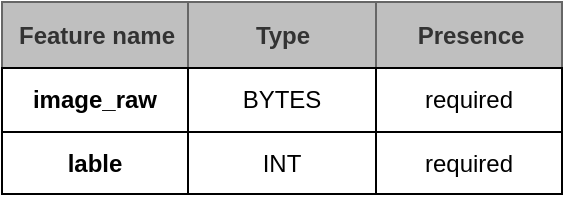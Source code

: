 <mxfile version="21.2.8" type="device">
  <diagram name="Page-1" id="4hDP8sMWVJTvoGNQtUt8">
    <mxGraphModel dx="1195" dy="712" grid="0" gridSize="10" guides="1" tooltips="1" connect="1" arrows="1" fold="1" page="1" pageScale="1" pageWidth="1169" pageHeight="827" math="0" shadow="0">
      <root>
        <mxCell id="0" />
        <mxCell id="1" parent="0" />
        <mxCell id="ZIoItfBjZomB5EVMpecl-11" value="Assets" style="childLayout=tableLayout;recursiveResize=0;strokeColor=#6c8ebf;fillColor=#dae8fc;" vertex="1" parent="1">
          <mxGeometry x="445" y="365" width="280" height="96" as="geometry" />
        </mxCell>
        <mxCell id="ZIoItfBjZomB5EVMpecl-12" style="shape=tableRow;horizontal=0;startSize=0;swimlaneHead=0;swimlaneBody=0;top=0;left=0;bottom=0;right=0;dropTarget=0;collapsible=0;recursiveResize=0;expand=0;fontStyle=0;strokeColor=inherit;fillColor=#ffffff;" vertex="1" parent="ZIoItfBjZomB5EVMpecl-11">
          <mxGeometry width="280" height="33" as="geometry" />
        </mxCell>
        <mxCell id="ZIoItfBjZomB5EVMpecl-13" value="Feature name" style="connectable=0;recursiveResize=0;strokeColor=#666666;fillColor=#BFBFBF;align=center;fontStyle=1;html=1;fontColor=#333333;" vertex="1" parent="ZIoItfBjZomB5EVMpecl-12">
          <mxGeometry width="93" height="33" as="geometry">
            <mxRectangle width="93" height="33" as="alternateBounds" />
          </mxGeometry>
        </mxCell>
        <mxCell id="ZIoItfBjZomB5EVMpecl-14" value="Type" style="connectable=0;recursiveResize=0;strokeColor=#666666;fillColor=#BFBFBF;align=center;fontStyle=1;html=1;fontColor=#333333;" vertex="1" parent="ZIoItfBjZomB5EVMpecl-12">
          <mxGeometry x="93" width="94" height="33" as="geometry">
            <mxRectangle width="94" height="33" as="alternateBounds" />
          </mxGeometry>
        </mxCell>
        <mxCell id="ZIoItfBjZomB5EVMpecl-15" value="Presence" style="connectable=0;recursiveResize=0;strokeColor=#666666;fillColor=#BFBFBF;align=center;fontStyle=1;html=1;fontColor=#333333;" vertex="1" parent="ZIoItfBjZomB5EVMpecl-12">
          <mxGeometry x="187" width="93" height="33" as="geometry">
            <mxRectangle width="93" height="33" as="alternateBounds" />
          </mxGeometry>
        </mxCell>
        <mxCell id="ZIoItfBjZomB5EVMpecl-16" value="" style="shape=tableRow;horizontal=0;startSize=0;swimlaneHead=0;swimlaneBody=0;top=0;left=0;bottom=0;right=0;dropTarget=0;collapsible=0;recursiveResize=0;expand=0;fontStyle=0;strokeColor=inherit;fillColor=#ffffff;" vertex="1" parent="ZIoItfBjZomB5EVMpecl-11">
          <mxGeometry y="33" width="280" height="32" as="geometry" />
        </mxCell>
        <mxCell id="ZIoItfBjZomB5EVMpecl-17" value="&lt;b&gt;image_raw&lt;/b&gt;" style="connectable=0;recursiveResize=0;align=center;whiteSpace=wrap;html=1;" vertex="1" parent="ZIoItfBjZomB5EVMpecl-16">
          <mxGeometry width="93" height="32" as="geometry">
            <mxRectangle width="93" height="32" as="alternateBounds" />
          </mxGeometry>
        </mxCell>
        <mxCell id="ZIoItfBjZomB5EVMpecl-18" value="BYTES" style="connectable=0;recursiveResize=0;align=center;whiteSpace=wrap;html=1;" vertex="1" parent="ZIoItfBjZomB5EVMpecl-16">
          <mxGeometry x="93" width="94" height="32" as="geometry">
            <mxRectangle width="94" height="32" as="alternateBounds" />
          </mxGeometry>
        </mxCell>
        <mxCell id="ZIoItfBjZomB5EVMpecl-19" value="required" style="connectable=0;recursiveResize=0;align=center;whiteSpace=wrap;html=1;" vertex="1" parent="ZIoItfBjZomB5EVMpecl-16">
          <mxGeometry x="187" width="93" height="32" as="geometry">
            <mxRectangle width="93" height="32" as="alternateBounds" />
          </mxGeometry>
        </mxCell>
        <mxCell id="ZIoItfBjZomB5EVMpecl-20" value="" style="shape=tableRow;horizontal=0;startSize=0;swimlaneHead=0;swimlaneBody=0;top=0;left=0;bottom=0;right=0;dropTarget=0;collapsible=0;recursiveResize=0;expand=0;fontStyle=1;strokeColor=inherit;fillColor=#EAF2D3;" vertex="1" parent="ZIoItfBjZomB5EVMpecl-11">
          <mxGeometry y="65" width="280" height="31" as="geometry" />
        </mxCell>
        <mxCell id="ZIoItfBjZomB5EVMpecl-21" value="&lt;b&gt;lable&lt;/b&gt;" style="connectable=0;recursiveResize=0;whiteSpace=wrap;html=1;" vertex="1" parent="ZIoItfBjZomB5EVMpecl-20">
          <mxGeometry width="93" height="31" as="geometry">
            <mxRectangle width="93" height="31" as="alternateBounds" />
          </mxGeometry>
        </mxCell>
        <mxCell id="ZIoItfBjZomB5EVMpecl-22" value="INT" style="connectable=0;recursiveResize=0;whiteSpace=wrap;html=1;" vertex="1" parent="ZIoItfBjZomB5EVMpecl-20">
          <mxGeometry x="93" width="94" height="31" as="geometry">
            <mxRectangle width="94" height="31" as="alternateBounds" />
          </mxGeometry>
        </mxCell>
        <mxCell id="ZIoItfBjZomB5EVMpecl-23" value="required" style="connectable=0;recursiveResize=0;whiteSpace=wrap;html=1;" vertex="1" parent="ZIoItfBjZomB5EVMpecl-20">
          <mxGeometry x="187" width="93" height="31" as="geometry">
            <mxRectangle width="93" height="31" as="alternateBounds" />
          </mxGeometry>
        </mxCell>
      </root>
    </mxGraphModel>
  </diagram>
</mxfile>
